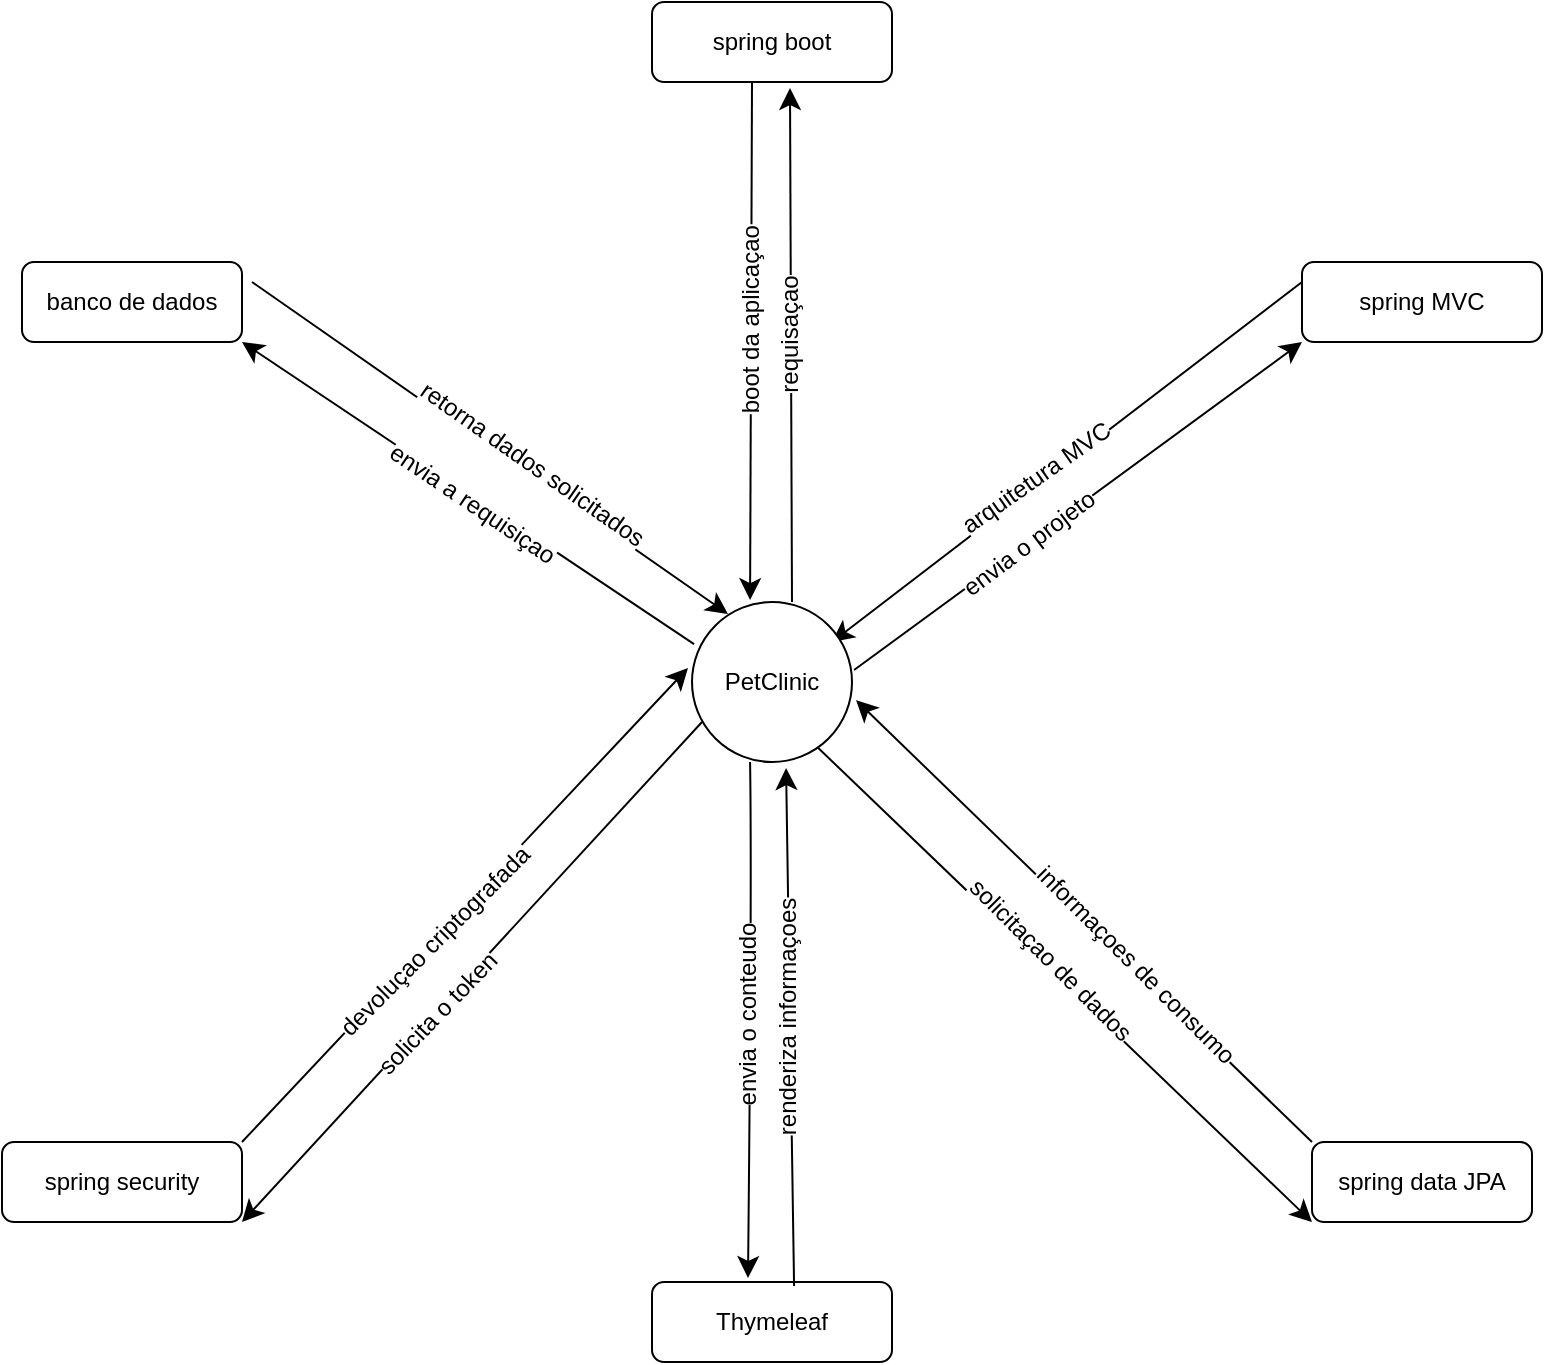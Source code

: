 <mxfile version="26.1.1">
  <diagram id="C5RBs43oDa-KdzZeNtuy" name="Page-1">
    <mxGraphModel dx="1817" dy="1679" grid="1" gridSize="10" guides="1" tooltips="1" connect="1" arrows="1" fold="1" page="1" pageScale="1" pageWidth="827" pageHeight="1169" math="0" shadow="0">
      <root>
        <mxCell id="WIyWlLk6GJQsqaUBKTNV-0" />
        <mxCell id="WIyWlLk6GJQsqaUBKTNV-1" parent="WIyWlLk6GJQsqaUBKTNV-0" />
        <mxCell id="zwa98DrIaMzMjE7SkLwU-2" style="edgeStyle=none;curved=1;rounded=0;orthogonalLoop=1;jettySize=auto;html=1;fontSize=12;startSize=8;endSize=8;entryX=0.363;entryY=-0.012;entryDx=0;entryDy=0;entryPerimeter=0;" edge="1" parent="WIyWlLk6GJQsqaUBKTNV-1" target="zwa98DrIaMzMjE7SkLwU-39">
          <mxGeometry relative="1" as="geometry">
            <mxPoint x="210" y="-90" as="sourcePoint" />
            <mxPoint x="210" y="180" as="targetPoint" />
          </mxGeometry>
        </mxCell>
        <mxCell id="zwa98DrIaMzMjE7SkLwU-4" value="boot da aplicaçao" style="edgeLabel;html=1;align=center;verticalAlign=middle;resizable=0;points=[];fontSize=12;rotation=270;" vertex="1" connectable="0" parent="zwa98DrIaMzMjE7SkLwU-2">
          <mxGeometry x="-0.169" y="1" relative="1" as="geometry">
            <mxPoint x="-1" y="12" as="offset" />
          </mxGeometry>
        </mxCell>
        <mxCell id="WIyWlLk6GJQsqaUBKTNV-3" value="spring boot" style="rounded=1;whiteSpace=wrap;html=1;fontSize=12;glass=0;strokeWidth=1;shadow=0;" parent="WIyWlLk6GJQsqaUBKTNV-1" vertex="1">
          <mxGeometry x="160" y="-130" width="120" height="40" as="geometry" />
        </mxCell>
        <mxCell id="zwa98DrIaMzMjE7SkLwU-15" value="" style="edgeStyle=none;curved=1;rounded=0;orthogonalLoop=1;jettySize=auto;html=1;fontSize=12;startSize=8;endSize=8;entryX=0;entryY=1;entryDx=0;entryDy=0;exitX=1.013;exitY=0.425;exitDx=0;exitDy=0;exitPerimeter=0;" edge="1" parent="WIyWlLk6GJQsqaUBKTNV-1" source="zwa98DrIaMzMjE7SkLwU-39" target="WIyWlLk6GJQsqaUBKTNV-7">
          <mxGeometry relative="1" as="geometry">
            <mxPoint x="260" y="230" as="sourcePoint" />
            <mxPoint x="400" y="210" as="targetPoint" />
          </mxGeometry>
        </mxCell>
        <mxCell id="zwa98DrIaMzMjE7SkLwU-17" value="envia o projeto" style="edgeLabel;html=1;align=center;verticalAlign=middle;resizable=0;points=[];fontSize=12;rotation=-37;" vertex="1" connectable="0" parent="zwa98DrIaMzMjE7SkLwU-15">
          <mxGeometry x="-0.225" relative="1" as="geometry">
            <mxPoint as="offset" />
          </mxGeometry>
        </mxCell>
        <mxCell id="zwa98DrIaMzMjE7SkLwU-24" style="edgeStyle=none;curved=1;rounded=0;orthogonalLoop=1;jettySize=auto;html=1;fontSize=12;startSize=8;endSize=8;entryX=1;entryY=1;entryDx=0;entryDy=0;" edge="1" parent="WIyWlLk6GJQsqaUBKTNV-1" target="WIyWlLk6GJQsqaUBKTNV-12">
          <mxGeometry relative="1" as="geometry">
            <mxPoint x="-45" y="230" as="targetPoint" />
            <mxPoint x="185" y="230" as="sourcePoint" />
          </mxGeometry>
        </mxCell>
        <mxCell id="zwa98DrIaMzMjE7SkLwU-25" value="solicita o token" style="edgeLabel;html=1;align=center;verticalAlign=middle;resizable=0;points=[];fontSize=12;rotation=-46;" vertex="1" connectable="0" parent="zwa98DrIaMzMjE7SkLwU-24">
          <mxGeometry x="0.183" y="5" relative="1" as="geometry">
            <mxPoint y="-5" as="offset" />
          </mxGeometry>
        </mxCell>
        <mxCell id="zwa98DrIaMzMjE7SkLwU-30" style="edgeStyle=none;curved=1;rounded=0;orthogonalLoop=1;jettySize=auto;html=1;fontSize=12;startSize=8;endSize=8;entryX=1;entryY=1;entryDx=0;entryDy=0;exitX=0.013;exitY=0.263;exitDx=0;exitDy=0;exitPerimeter=0;" edge="1" parent="WIyWlLk6GJQsqaUBKTNV-1" source="zwa98DrIaMzMjE7SkLwU-39" target="zwa98DrIaMzMjE7SkLwU-28">
          <mxGeometry relative="1" as="geometry">
            <mxPoint x="-110" y="-30" as="targetPoint" />
            <mxPoint x="180" y="180" as="sourcePoint" />
          </mxGeometry>
        </mxCell>
        <mxCell id="zwa98DrIaMzMjE7SkLwU-31" value="envia a requisiçao" style="edgeLabel;html=1;align=center;verticalAlign=middle;resizable=0;points=[];fontSize=12;rotation=34;" vertex="1" connectable="0" parent="zwa98DrIaMzMjE7SkLwU-30">
          <mxGeometry x="0.219" y="4" relative="1" as="geometry">
            <mxPoint x="29" y="18" as="offset" />
          </mxGeometry>
        </mxCell>
        <mxCell id="zwa98DrIaMzMjE7SkLwU-35" style="edgeStyle=none;curved=1;rounded=0;orthogonalLoop=1;jettySize=auto;html=1;fontSize=12;startSize=8;endSize=8;entryX=0;entryY=1;entryDx=0;entryDy=0;" edge="1" parent="WIyWlLk6GJQsqaUBKTNV-1" target="zwa98DrIaMzMjE7SkLwU-33">
          <mxGeometry relative="1" as="geometry">
            <mxPoint x="460" y="420" as="targetPoint" />
            <mxPoint x="240" y="240" as="sourcePoint" />
          </mxGeometry>
        </mxCell>
        <mxCell id="zwa98DrIaMzMjE7SkLwU-37" value="solicitaçao de dados" style="edgeLabel;html=1;align=center;verticalAlign=middle;resizable=0;points=[];fontSize=12;rotation=45;" vertex="1" connectable="0" parent="zwa98DrIaMzMjE7SkLwU-35">
          <mxGeometry x="-0.379" y="4" relative="1" as="geometry">
            <mxPoint x="39" y="37" as="offset" />
          </mxGeometry>
        </mxCell>
        <mxCell id="zwa98DrIaMzMjE7SkLwU-12" value="" style="edgeStyle=none;curved=1;rounded=0;orthogonalLoop=1;jettySize=auto;html=1;fontSize=12;startSize=8;endSize=8;exitX=0;exitY=0.25;exitDx=0;exitDy=0;" edge="1" parent="WIyWlLk6GJQsqaUBKTNV-1" source="WIyWlLk6GJQsqaUBKTNV-7">
          <mxGeometry relative="1" as="geometry">
            <mxPoint x="480" y="190" as="sourcePoint" />
            <mxPoint x="250" y="190" as="targetPoint" />
          </mxGeometry>
        </mxCell>
        <mxCell id="zwa98DrIaMzMjE7SkLwU-16" value="arquitetura MVC" style="edgeLabel;html=1;align=center;verticalAlign=middle;resizable=0;points=[];fontSize=12;rotation=-35;" vertex="1" connectable="0" parent="zwa98DrIaMzMjE7SkLwU-12">
          <mxGeometry x="0.117" y="-3" relative="1" as="geometry">
            <mxPoint as="offset" />
          </mxGeometry>
        </mxCell>
        <mxCell id="WIyWlLk6GJQsqaUBKTNV-7" value="spring MVC" style="rounded=1;whiteSpace=wrap;html=1;fontSize=12;glass=0;strokeWidth=1;shadow=0;" parent="WIyWlLk6GJQsqaUBKTNV-1" vertex="1">
          <mxGeometry x="485" width="120" height="40" as="geometry" />
        </mxCell>
        <mxCell id="WIyWlLk6GJQsqaUBKTNV-11" value="Thymeleaf" style="rounded=1;whiteSpace=wrap;html=1;fontSize=12;glass=0;strokeWidth=1;shadow=0;" parent="WIyWlLk6GJQsqaUBKTNV-1" vertex="1">
          <mxGeometry x="160" y="510" width="120" height="40" as="geometry" />
        </mxCell>
        <mxCell id="zwa98DrIaMzMjE7SkLwU-23" style="edgeStyle=none;curved=1;rounded=0;orthogonalLoop=1;jettySize=auto;html=1;fontSize=12;startSize=8;endSize=8;entryX=-0.025;entryY=0.413;entryDx=0;entryDy=0;entryPerimeter=0;exitX=1;exitY=0;exitDx=0;exitDy=0;" edge="1" parent="WIyWlLk6GJQsqaUBKTNV-1" source="WIyWlLk6GJQsqaUBKTNV-12" target="zwa98DrIaMzMjE7SkLwU-39">
          <mxGeometry relative="1" as="geometry">
            <mxPoint x="170" y="190" as="targetPoint" />
            <mxPoint x="-50" y="190" as="sourcePoint" />
          </mxGeometry>
        </mxCell>
        <mxCell id="zwa98DrIaMzMjE7SkLwU-26" value="devoluçao criptografada" style="edgeLabel;html=1;align=center;verticalAlign=middle;resizable=0;points=[];fontSize=12;rotation=-45;" vertex="1" connectable="0" parent="zwa98DrIaMzMjE7SkLwU-23">
          <mxGeometry x="-0.291" y="2" relative="1" as="geometry">
            <mxPoint x="18" y="-15" as="offset" />
          </mxGeometry>
        </mxCell>
        <mxCell id="WIyWlLk6GJQsqaUBKTNV-12" value="spring security" style="rounded=1;whiteSpace=wrap;html=1;fontSize=12;glass=0;strokeWidth=1;shadow=0;" parent="WIyWlLk6GJQsqaUBKTNV-1" vertex="1">
          <mxGeometry x="-165" y="440" width="120" height="40" as="geometry" />
        </mxCell>
        <mxCell id="zwa98DrIaMzMjE7SkLwU-0" style="edgeStyle=none;curved=1;rounded=0;orthogonalLoop=1;jettySize=auto;html=1;fontSize=12;startSize=8;endSize=8;entryX=0.575;entryY=1.075;entryDx=0;entryDy=0;entryPerimeter=0;" edge="1" parent="WIyWlLk6GJQsqaUBKTNV-1" target="WIyWlLk6GJQsqaUBKTNV-3">
          <mxGeometry relative="1" as="geometry">
            <mxPoint x="230" y="170" as="sourcePoint" />
            <mxPoint x="230" y="-80" as="targetPoint" />
          </mxGeometry>
        </mxCell>
        <mxCell id="zwa98DrIaMzMjE7SkLwU-9" value="requisaçao" style="edgeLabel;html=1;align=center;verticalAlign=middle;resizable=0;points=[];fontSize=12;rotation=270;" vertex="1" connectable="0" parent="zwa98DrIaMzMjE7SkLwU-0">
          <mxGeometry x="0.035" y="1" relative="1" as="geometry">
            <mxPoint as="offset" />
          </mxGeometry>
        </mxCell>
        <mxCell id="zwa98DrIaMzMjE7SkLwU-18" style="edgeStyle=none;curved=1;rounded=0;orthogonalLoop=1;jettySize=auto;html=1;entryX=0.588;entryY=1.038;entryDx=0;entryDy=0;entryPerimeter=0;fontSize=12;startSize=8;endSize=8;exitX=0.592;exitY=0.05;exitDx=0;exitDy=0;exitPerimeter=0;" edge="1" parent="WIyWlLk6GJQsqaUBKTNV-1" source="WIyWlLk6GJQsqaUBKTNV-11" target="zwa98DrIaMzMjE7SkLwU-39">
          <mxGeometry relative="1" as="geometry">
            <mxPoint x="230" y="500" as="sourcePoint" />
            <mxPoint x="230" y="237.04" as="targetPoint" />
          </mxGeometry>
        </mxCell>
        <mxCell id="zwa98DrIaMzMjE7SkLwU-20" value="renderiza informaçoes" style="edgeLabel;html=1;align=center;verticalAlign=middle;resizable=0;points=[];fontSize=12;rotation=270;" vertex="1" connectable="0" parent="zwa98DrIaMzMjE7SkLwU-18">
          <mxGeometry x="0.159" y="-1" relative="1" as="geometry">
            <mxPoint x="-2" y="16" as="offset" />
          </mxGeometry>
        </mxCell>
        <mxCell id="zwa98DrIaMzMjE7SkLwU-19" style="edgeStyle=none;curved=1;rounded=0;orthogonalLoop=1;jettySize=auto;html=1;entryX=0.4;entryY=-0.05;entryDx=0;entryDy=0;entryPerimeter=0;fontSize=12;startSize=8;endSize=8;exitX=0.363;exitY=1;exitDx=0;exitDy=0;exitPerimeter=0;" edge="1" parent="WIyWlLk6GJQsqaUBKTNV-1" source="zwa98DrIaMzMjE7SkLwU-39" target="WIyWlLk6GJQsqaUBKTNV-11">
          <mxGeometry relative="1" as="geometry">
            <mxPoint x="210" y="240" as="sourcePoint" />
            <Array as="points">
              <mxPoint x="210" y="310" />
            </Array>
          </mxGeometry>
        </mxCell>
        <mxCell id="zwa98DrIaMzMjE7SkLwU-21" value="envia o conteudo" style="edgeLabel;html=1;align=center;verticalAlign=middle;resizable=0;points=[];fontSize=12;rotation=270;" vertex="1" connectable="0" parent="zwa98DrIaMzMjE7SkLwU-19">
          <mxGeometry x="0.189" y="-3" relative="1" as="geometry">
            <mxPoint x="2" y="-27" as="offset" />
          </mxGeometry>
        </mxCell>
        <mxCell id="zwa98DrIaMzMjE7SkLwU-29" style="edgeStyle=none;curved=1;rounded=0;orthogonalLoop=1;jettySize=auto;html=1;fontSize=12;startSize=8;endSize=8;entryX=0.225;entryY=0.075;entryDx=0;entryDy=0;entryPerimeter=0;" edge="1" parent="WIyWlLk6GJQsqaUBKTNV-1" target="zwa98DrIaMzMjE7SkLwU-39">
          <mxGeometry relative="1" as="geometry">
            <mxPoint x="200" y="170" as="targetPoint" />
            <mxPoint x="-40" y="10" as="sourcePoint" />
          </mxGeometry>
        </mxCell>
        <mxCell id="zwa98DrIaMzMjE7SkLwU-32" value="retorna dados solicitados" style="edgeLabel;html=1;align=center;verticalAlign=middle;resizable=0;points=[];fontSize=12;rotation=35;" vertex="1" connectable="0" parent="zwa98DrIaMzMjE7SkLwU-29">
          <mxGeometry x="-0.222" y="4" relative="1" as="geometry">
            <mxPoint x="45" y="29" as="offset" />
          </mxGeometry>
        </mxCell>
        <mxCell id="zwa98DrIaMzMjE7SkLwU-28" value="banco de dados" style="rounded=1;whiteSpace=wrap;html=1;" vertex="1" parent="WIyWlLk6GJQsqaUBKTNV-1">
          <mxGeometry x="-155" width="110" height="40" as="geometry" />
        </mxCell>
        <mxCell id="zwa98DrIaMzMjE7SkLwU-34" style="edgeStyle=none;curved=1;rounded=0;orthogonalLoop=1;jettySize=auto;html=1;fontSize=12;startSize=8;endSize=8;exitX=0;exitY=0;exitDx=0;exitDy=0;entryX=1.025;entryY=0.613;entryDx=0;entryDy=0;entryPerimeter=0;" edge="1" parent="WIyWlLk6GJQsqaUBKTNV-1" source="zwa98DrIaMzMjE7SkLwU-33" target="zwa98DrIaMzMjE7SkLwU-39">
          <mxGeometry relative="1" as="geometry">
            <mxPoint x="490" y="450" as="sourcePoint" />
            <mxPoint x="260" y="227" as="targetPoint" />
          </mxGeometry>
        </mxCell>
        <mxCell id="zwa98DrIaMzMjE7SkLwU-36" value="informaçoes de consumo" style="edgeLabel;html=1;align=center;verticalAlign=middle;resizable=0;points=[];fontSize=12;rotation=45;" vertex="1" connectable="0" parent="zwa98DrIaMzMjE7SkLwU-34">
          <mxGeometry x="0.567" y="-2" relative="1" as="geometry">
            <mxPoint x="89" y="85" as="offset" />
          </mxGeometry>
        </mxCell>
        <mxCell id="zwa98DrIaMzMjE7SkLwU-33" value="spring data JPA" style="rounded=1;whiteSpace=wrap;html=1;" vertex="1" parent="WIyWlLk6GJQsqaUBKTNV-1">
          <mxGeometry x="490" y="440" width="110" height="40" as="geometry" />
        </mxCell>
        <mxCell id="zwa98DrIaMzMjE7SkLwU-39" value="PetClinic" style="ellipse;whiteSpace=wrap;html=1;" vertex="1" parent="WIyWlLk6GJQsqaUBKTNV-1">
          <mxGeometry x="180" y="170" width="80" height="80" as="geometry" />
        </mxCell>
      </root>
    </mxGraphModel>
  </diagram>
</mxfile>
